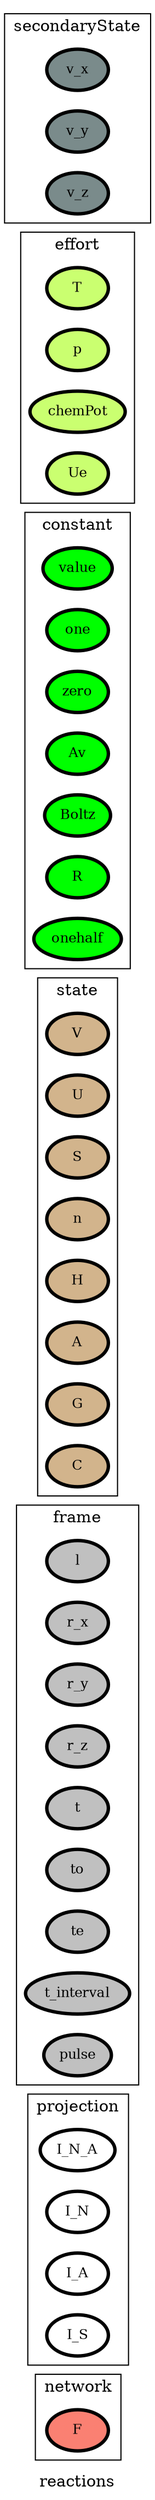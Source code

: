 digraph reactions {
label=reactions;
rankdir=LR;
subgraph cluster_reactions___network {
label=network;
rankdir=LR;
V_10 [fillcolor=salmon, fontsize=12, label=F, penwidth=3, style=filled];
}

subgraph cluster_reactions___projection {
label=projection;
rankdir=LR;
V_48 [fillcolor=white, fontsize=12, label=I_N_A, penwidth=3, style=filled];
V_96 [fillcolor=white, fontsize=12, label=I_N, penwidth=3, style=filled];
V_97 [fillcolor=white, fontsize=12, label=I_A, penwidth=3, style=filled];
V_98 [fillcolor=white, fontsize=12, label=I_S, penwidth=3, style=filled];
}

subgraph cluster_reactions___differenceOperator {
label=differenceOperator;
rankdir=LR;
}

subgraph cluster_reactions___frame {
label=frame;
rankdir=LR;
V_11 [fillcolor=grey, fontsize=12, label=l, penwidth=3, style=filled];
V_12 [fillcolor=grey, fontsize=12, label=r_x, penwidth=3, style=filled];
V_13 [fillcolor=grey, fontsize=12, label=r_y, penwidth=3, style=filled];
V_14 [fillcolor=grey, fontsize=12, label=r_z, penwidth=3, style=filled];
V_4 [fillcolor=grey, fontsize=12, label=t, penwidth=3, style=filled];
V_5 [fillcolor=grey, fontsize=12, label=to, penwidth=3, style=filled];
V_6 [fillcolor=grey, fontsize=12, label=te, penwidth=3, style=filled];
V_7 [fillcolor=grey, fontsize=12, label=t_interval, penwidth=3, style=filled];
V_9 [fillcolor=grey, fontsize=12, label=pulse, penwidth=3, style=filled];
}

subgraph cluster_reactions___state {
label=state;
rankdir=LR;
V_15 [fillcolor=tan, fontsize=12, label=V, penwidth=3, style=filled];
V_16 [fillcolor=tan, fontsize=12, label=U, penwidth=3, style=filled];
V_17 [fillcolor=tan, fontsize=12, label=S, penwidth=3, style=filled];
V_18 [fillcolor=tan, fontsize=12, label=n, penwidth=3, style=filled];
V_22 [fillcolor=tan, fontsize=12, label=H, penwidth=3, style=filled];
V_23 [fillcolor=tan, fontsize=12, label=A, penwidth=3, style=filled];
V_24 [fillcolor=tan, fontsize=12, label=G, penwidth=3, style=filled];
V_25 [fillcolor=tan, fontsize=12, label=C, penwidth=3, style=filled];
}

subgraph cluster_reactions___constant {
label=constant;
rankdir=LR;
V_1 [fillcolor=green, fontsize=12, label=value, penwidth=3, style=filled];
V_2 [fillcolor=green, fontsize=12, label=one, penwidth=3, style=filled];
V_3 [fillcolor=green, fontsize=12, label=zero, penwidth=3, style=filled];
V_32 [fillcolor=green, fontsize=12, label=Av, penwidth=3, style=filled];
V_33 [fillcolor=green, fontsize=12, label=Boltz, penwidth=3, style=filled];
V_34 [fillcolor=green, fontsize=12, label=R, penwidth=3, style=filled];
V_8 [fillcolor=green, fontsize=12, label=onehalf, penwidth=3, style=filled];
}

subgraph cluster_reactions___effort {
label=effort;
rankdir=LR;
V_19 [fillcolor=darkolivegreen1, fontsize=12, label=T, penwidth=3, style=filled];
V_20 [fillcolor=darkolivegreen1, fontsize=12, label=p, penwidth=3, style=filled];
V_21 [fillcolor=darkolivegreen1, fontsize=12, label=chemPot, penwidth=3, style=filled];
V_35 [fillcolor=darkolivegreen1, fontsize=12, label=Ue, penwidth=3, style=filled];
}

subgraph cluster_reactions___secondaryState {
label=secondaryState;
rankdir=LR;
V_27 [fillcolor=lightcyan4, fontsize=12, label=v_x, penwidth=3, style=filled];
V_28 [fillcolor=lightcyan4, fontsize=12, label=v_y, penwidth=3, style=filled];
V_29 [fillcolor=lightcyan4, fontsize=12, label=v_z, penwidth=3, style=filled];
}

subgraph cluster_reactions___diffState {
label=diffState;
rankdir=LR;
}

}
